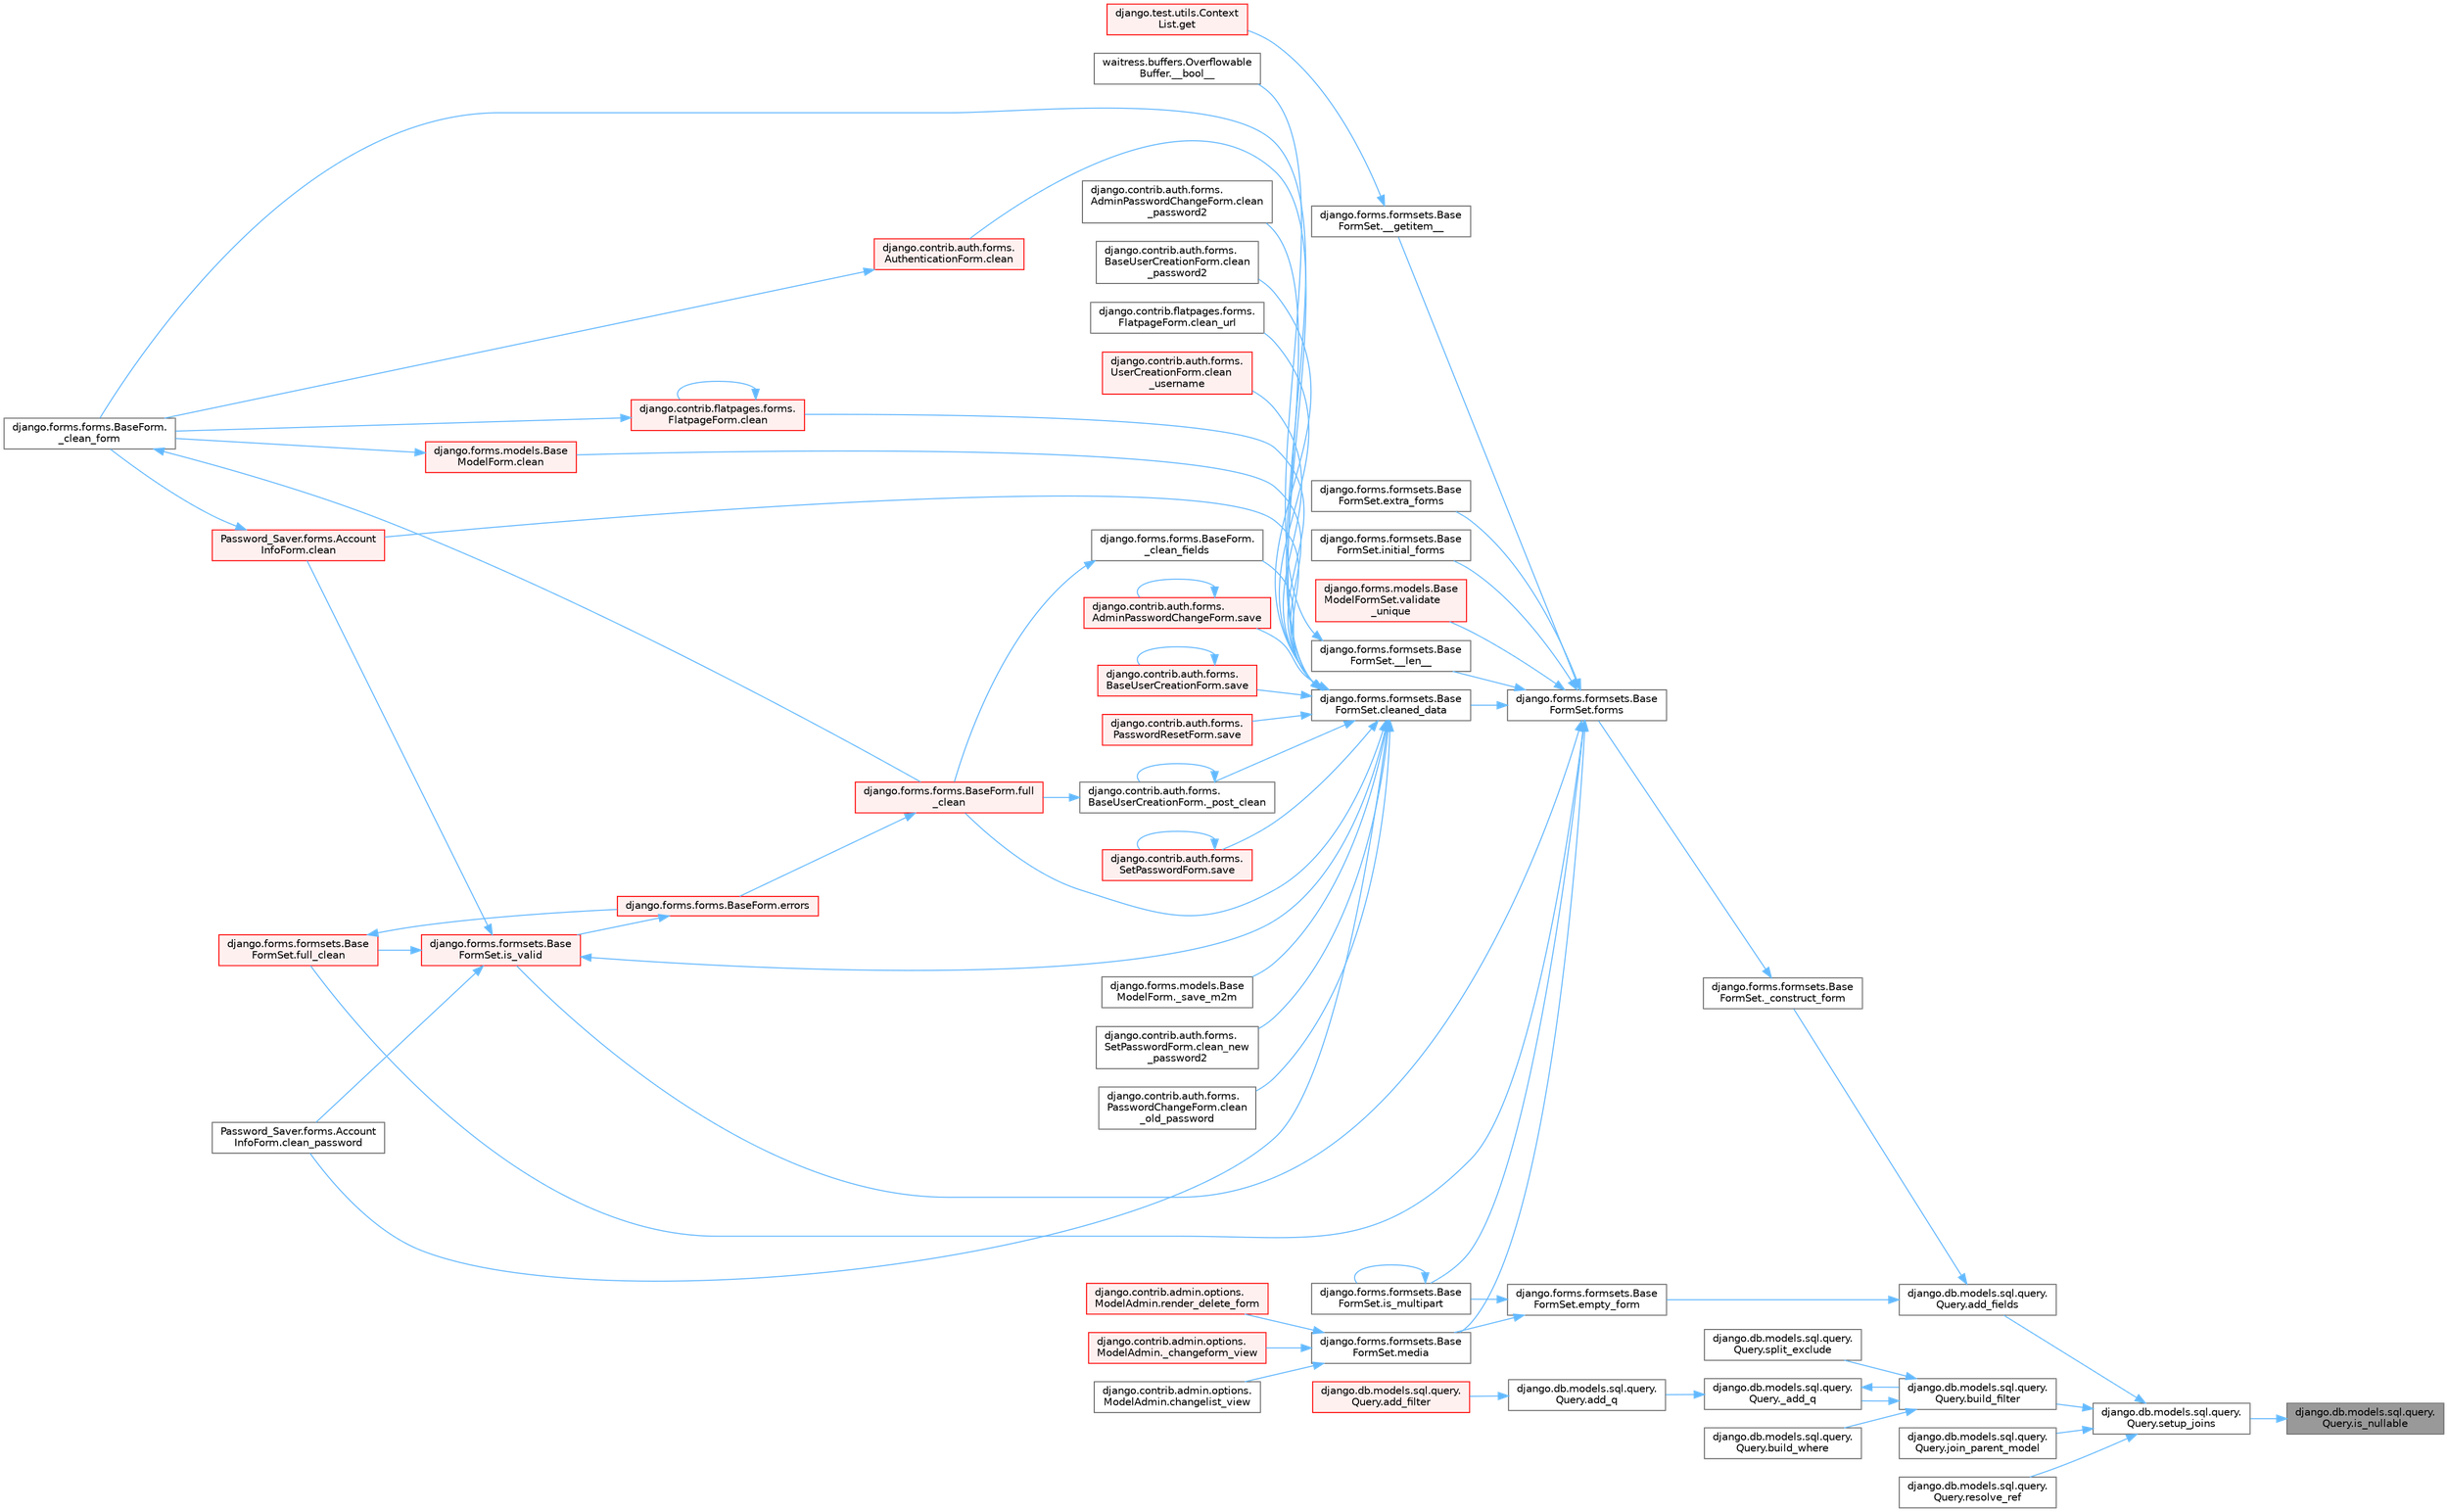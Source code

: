 digraph "django.db.models.sql.query.Query.is_nullable"
{
 // LATEX_PDF_SIZE
  bgcolor="transparent";
  edge [fontname=Helvetica,fontsize=10,labelfontname=Helvetica,labelfontsize=10];
  node [fontname=Helvetica,fontsize=10,shape=box,height=0.2,width=0.4];
  rankdir="RL";
  Node1 [id="Node000001",label="django.db.models.sql.query.\lQuery.is_nullable",height=0.2,width=0.4,color="gray40", fillcolor="grey60", style="filled", fontcolor="black",tooltip=" "];
  Node1 -> Node2 [id="edge1_Node000001_Node000002",dir="back",color="steelblue1",style="solid",tooltip=" "];
  Node2 [id="Node000002",label="django.db.models.sql.query.\lQuery.setup_joins",height=0.2,width=0.4,color="grey40", fillcolor="white", style="filled",URL="$classdjango_1_1db_1_1models_1_1sql_1_1query_1_1_query.html#a086e5083d9aa4b96e72ee6897e8906cd",tooltip=" "];
  Node2 -> Node3 [id="edge2_Node000002_Node000003",dir="back",color="steelblue1",style="solid",tooltip=" "];
  Node3 [id="Node000003",label="django.db.models.sql.query.\lQuery.add_fields",height=0.2,width=0.4,color="grey40", fillcolor="white", style="filled",URL="$classdjango_1_1db_1_1models_1_1sql_1_1query_1_1_query.html#a86b6a93688b1029c5cc8095a6bc8b683",tooltip=" "];
  Node3 -> Node4 [id="edge3_Node000003_Node000004",dir="back",color="steelblue1",style="solid",tooltip=" "];
  Node4 [id="Node000004",label="django.forms.formsets.Base\lFormSet._construct_form",height=0.2,width=0.4,color="grey40", fillcolor="white", style="filled",URL="$classdjango_1_1forms_1_1formsets_1_1_base_form_set.html#a4a92b0779a5f5964325e73f9c8521fe8",tooltip=" "];
  Node4 -> Node5 [id="edge4_Node000004_Node000005",dir="back",color="steelblue1",style="solid",tooltip=" "];
  Node5 [id="Node000005",label="django.forms.formsets.Base\lFormSet.forms",height=0.2,width=0.4,color="grey40", fillcolor="white", style="filled",URL="$classdjango_1_1forms_1_1formsets_1_1_base_form_set.html#a398234150267aa3c6dceaa20a7a507f1",tooltip=" "];
  Node5 -> Node6 [id="edge5_Node000005_Node000006",dir="back",color="steelblue1",style="solid",tooltip=" "];
  Node6 [id="Node000006",label="django.forms.formsets.Base\lFormSet.__getitem__",height=0.2,width=0.4,color="grey40", fillcolor="white", style="filled",URL="$classdjango_1_1forms_1_1formsets_1_1_base_form_set.html#a3ed6460d03a41c30d519e9170d0a17cc",tooltip=" "];
  Node6 -> Node7 [id="edge6_Node000006_Node000007",dir="back",color="steelblue1",style="solid",tooltip=" "];
  Node7 [id="Node000007",label="django.test.utils.Context\lList.get",height=0.2,width=0.4,color="red", fillcolor="#FFF0F0", style="filled",URL="$classdjango_1_1test_1_1utils_1_1_context_list.html#a1797663a8ac92f44dcb9ad281a896842",tooltip=" "];
  Node5 -> Node3175 [id="edge7_Node000005_Node003175",dir="back",color="steelblue1",style="solid",tooltip=" "];
  Node3175 [id="Node003175",label="django.forms.formsets.Base\lFormSet.__len__",height=0.2,width=0.4,color="grey40", fillcolor="white", style="filled",URL="$classdjango_1_1forms_1_1formsets_1_1_base_form_set.html#aa8c1dfbddcb29c04ad7bf814137b3c36",tooltip=" "];
  Node3175 -> Node646 [id="edge8_Node003175_Node000646",dir="back",color="steelblue1",style="solid",tooltip=" "];
  Node646 [id="Node000646",label="waitress.buffers.Overflowable\lBuffer.__bool__",height=0.2,width=0.4,color="grey40", fillcolor="white", style="filled",URL="$classwaitress_1_1buffers_1_1_overflowable_buffer.html#afb6d9eccdeea0e50b91f9281878e017a",tooltip=" "];
  Node5 -> Node1765 [id="edge9_Node000005_Node001765",dir="back",color="steelblue1",style="solid",tooltip=" "];
  Node1765 [id="Node001765",label="django.forms.formsets.Base\lFormSet.cleaned_data",height=0.2,width=0.4,color="grey40", fillcolor="white", style="filled",URL="$classdjango_1_1forms_1_1formsets_1_1_base_form_set.html#ae51d85dd3faa160668adba372c4e87f7",tooltip=" "];
  Node1765 -> Node1766 [id="edge10_Node001765_Node001766",dir="back",color="steelblue1",style="solid",tooltip=" "];
  Node1766 [id="Node001766",label="django.forms.forms.BaseForm.\l_clean_fields",height=0.2,width=0.4,color="grey40", fillcolor="white", style="filled",URL="$classdjango_1_1forms_1_1forms_1_1_base_form.html#a38e014bdeb1b8c2092ec5762f1833d9a",tooltip=" "];
  Node1766 -> Node630 [id="edge11_Node001766_Node000630",dir="back",color="steelblue1",style="solid",tooltip=" "];
  Node630 [id="Node000630",label="django.forms.forms.BaseForm.full\l_clean",height=0.2,width=0.4,color="red", fillcolor="#FFF0F0", style="filled",URL="$classdjango_1_1forms_1_1forms_1_1_base_form.html#a396d2448f658dc84a0f0b473ffaae918",tooltip=" "];
  Node630 -> Node632 [id="edge12_Node000630_Node000632",dir="back",color="steelblue1",style="solid",tooltip=" "];
  Node632 [id="Node000632",label="django.forms.forms.BaseForm.errors",height=0.2,width=0.4,color="red", fillcolor="#FFF0F0", style="filled",URL="$classdjango_1_1forms_1_1forms_1_1_base_form.html#aca47cb75eb6c321d1c429b33eca94d49",tooltip=" "];
  Node632 -> Node1784 [id="edge13_Node000632_Node001784",dir="back",color="steelblue1",style="solid",tooltip=" "];
  Node1784 [id="Node001784",label="django.forms.formsets.Base\lFormSet.is_valid",height=0.2,width=0.4,color="red", fillcolor="#FFF0F0", style="filled",URL="$classdjango_1_1forms_1_1formsets_1_1_base_form_set.html#a713477cfb7c01e723400df62b49c250c",tooltip=" "];
  Node1784 -> Node1763 [id="edge14_Node001784_Node001763",dir="back",color="steelblue1",style="solid",tooltip=" "];
  Node1763 [id="Node001763",label="Password_Saver.forms.Account\lInfoForm.clean",height=0.2,width=0.4,color="red", fillcolor="#FFF0F0", style="filled",URL="$class_password___saver_1_1forms_1_1_account_info_form.html#a89126d6030ebafc64c8aeeb352113c54",tooltip=" "];
  Node1763 -> Node629 [id="edge15_Node001763_Node000629",dir="back",color="steelblue1",style="solid",tooltip=" "];
  Node629 [id="Node000629",label="django.forms.forms.BaseForm.\l_clean_form",height=0.2,width=0.4,color="grey40", fillcolor="white", style="filled",URL="$classdjango_1_1forms_1_1forms_1_1_base_form.html#ae5eed108001c1a75985b75174fe23f1f",tooltip=" "];
  Node629 -> Node630 [id="edge16_Node000629_Node000630",dir="back",color="steelblue1",style="solid",tooltip=" "];
  Node1784 -> Node1764 [id="edge17_Node001784_Node001764",dir="back",color="steelblue1",style="solid",tooltip=" "];
  Node1764 [id="Node001764",label="Password_Saver.forms.Account\lInfoForm.clean_password",height=0.2,width=0.4,color="grey40", fillcolor="white", style="filled",URL="$class_password___saver_1_1forms_1_1_account_info_form.html#a6397d8e90a910bed34ed0ebcf5f74a4e",tooltip=" "];
  Node1784 -> Node1765 [id="edge18_Node001784_Node001765",dir="back",color="steelblue1",style="solid",tooltip=" "];
  Node1784 -> Node1785 [id="edge19_Node001784_Node001785",dir="back",color="steelblue1",style="solid",tooltip=" "];
  Node1785 [id="Node001785",label="django.forms.formsets.Base\lFormSet.full_clean",height=0.2,width=0.4,color="red", fillcolor="#FFF0F0", style="filled",URL="$classdjango_1_1forms_1_1formsets_1_1_base_form_set.html#aa475bdb58853c14bfcd93bd7b494e3b1",tooltip=" "];
  Node1785 -> Node632 [id="edge20_Node001785_Node000632",dir="back",color="steelblue1",style="solid",tooltip=" "];
  Node1765 -> Node629 [id="edge21_Node001765_Node000629",dir="back",color="steelblue1",style="solid",tooltip=" "];
  Node1765 -> Node1767 [id="edge22_Node001765_Node001767",dir="back",color="steelblue1",style="solid",tooltip=" "];
  Node1767 [id="Node001767",label="django.contrib.auth.forms.\lBaseUserCreationForm._post_clean",height=0.2,width=0.4,color="grey40", fillcolor="white", style="filled",URL="$classdjango_1_1contrib_1_1auth_1_1forms_1_1_base_user_creation_form.html#aa7775ca44825f4bfa9262b10a9c0281c",tooltip=" "];
  Node1767 -> Node1767 [id="edge23_Node001767_Node001767",dir="back",color="steelblue1",style="solid",tooltip=" "];
  Node1767 -> Node630 [id="edge24_Node001767_Node000630",dir="back",color="steelblue1",style="solid",tooltip=" "];
  Node1765 -> Node1768 [id="edge25_Node001765_Node001768",dir="back",color="steelblue1",style="solid",tooltip=" "];
  Node1768 [id="Node001768",label="django.forms.models.Base\lModelForm._save_m2m",height=0.2,width=0.4,color="grey40", fillcolor="white", style="filled",URL="$classdjango_1_1forms_1_1models_1_1_base_model_form.html#a8e143465fa5977b65ce53f521fa65067",tooltip=" "];
  Node1765 -> Node670 [id="edge26_Node001765_Node000670",dir="back",color="steelblue1",style="solid",tooltip=" "];
  Node670 [id="Node000670",label="django.contrib.auth.forms.\lAuthenticationForm.clean",height=0.2,width=0.4,color="red", fillcolor="#FFF0F0", style="filled",URL="$classdjango_1_1contrib_1_1auth_1_1forms_1_1_authentication_form.html#a92d28be6696caa8d1b7068eefe81793a",tooltip=" "];
  Node670 -> Node629 [id="edge27_Node000670_Node000629",dir="back",color="steelblue1",style="solid",tooltip=" "];
  Node1765 -> Node1769 [id="edge28_Node001765_Node001769",dir="back",color="steelblue1",style="solid",tooltip=" "];
  Node1769 [id="Node001769",label="django.contrib.flatpages.forms.\lFlatpageForm.clean",height=0.2,width=0.4,color="red", fillcolor="#FFF0F0", style="filled",URL="$classdjango_1_1contrib_1_1flatpages_1_1forms_1_1_flatpage_form.html#a0deb29d4415dbd84c765b5972de07e52",tooltip=" "];
  Node1769 -> Node629 [id="edge29_Node001769_Node000629",dir="back",color="steelblue1",style="solid",tooltip=" "];
  Node1769 -> Node1769 [id="edge30_Node001769_Node001769",dir="back",color="steelblue1",style="solid",tooltip=" "];
  Node1765 -> Node1770 [id="edge31_Node001765_Node001770",dir="back",color="steelblue1",style="solid",tooltip=" "];
  Node1770 [id="Node001770",label="django.forms.models.Base\lModelForm.clean",height=0.2,width=0.4,color="red", fillcolor="#FFF0F0", style="filled",URL="$classdjango_1_1forms_1_1models_1_1_base_model_form.html#a6a374c3b609f402d6566b2ee3ff98672",tooltip=" "];
  Node1770 -> Node629 [id="edge32_Node001770_Node000629",dir="back",color="steelblue1",style="solid",tooltip=" "];
  Node1765 -> Node1763 [id="edge33_Node001765_Node001763",dir="back",color="steelblue1",style="solid",tooltip=" "];
  Node1765 -> Node1771 [id="edge34_Node001765_Node001771",dir="back",color="steelblue1",style="solid",tooltip=" "];
  Node1771 [id="Node001771",label="django.contrib.auth.forms.\lSetPasswordForm.clean_new\l_password2",height=0.2,width=0.4,color="grey40", fillcolor="white", style="filled",URL="$classdjango_1_1contrib_1_1auth_1_1forms_1_1_set_password_form.html#aefb49bddbbf63909718ecac6718b609d",tooltip=" "];
  Node1765 -> Node1772 [id="edge35_Node001765_Node001772",dir="back",color="steelblue1",style="solid",tooltip=" "];
  Node1772 [id="Node001772",label="django.contrib.auth.forms.\lPasswordChangeForm.clean\l_old_password",height=0.2,width=0.4,color="grey40", fillcolor="white", style="filled",URL="$classdjango_1_1contrib_1_1auth_1_1forms_1_1_password_change_form.html#a4d339cd14a321ba76cb6caf226c56d8d",tooltip=" "];
  Node1765 -> Node1764 [id="edge36_Node001765_Node001764",dir="back",color="steelblue1",style="solid",tooltip=" "];
  Node1765 -> Node1773 [id="edge37_Node001765_Node001773",dir="back",color="steelblue1",style="solid",tooltip=" "];
  Node1773 [id="Node001773",label="django.contrib.auth.forms.\lAdminPasswordChangeForm.clean\l_password2",height=0.2,width=0.4,color="grey40", fillcolor="white", style="filled",URL="$classdjango_1_1contrib_1_1auth_1_1forms_1_1_admin_password_change_form.html#a7e2cc7b4982538a54fc20fb155285496",tooltip=" "];
  Node1765 -> Node1774 [id="edge38_Node001765_Node001774",dir="back",color="steelblue1",style="solid",tooltip=" "];
  Node1774 [id="Node001774",label="django.contrib.auth.forms.\lBaseUserCreationForm.clean\l_password2",height=0.2,width=0.4,color="grey40", fillcolor="white", style="filled",URL="$classdjango_1_1contrib_1_1auth_1_1forms_1_1_base_user_creation_form.html#afe0d67cb9bbafa947e8c7ba75e6b8dd2",tooltip=" "];
  Node1765 -> Node1775 [id="edge39_Node001765_Node001775",dir="back",color="steelblue1",style="solid",tooltip=" "];
  Node1775 [id="Node001775",label="django.contrib.flatpages.forms.\lFlatpageForm.clean_url",height=0.2,width=0.4,color="grey40", fillcolor="white", style="filled",URL="$classdjango_1_1contrib_1_1flatpages_1_1forms_1_1_flatpage_form.html#a754fc61d64c13e49b6efd2b81954180c",tooltip=" "];
  Node1765 -> Node1776 [id="edge40_Node001765_Node001776",dir="back",color="steelblue1",style="solid",tooltip=" "];
  Node1776 [id="Node001776",label="django.contrib.auth.forms.\lUserCreationForm.clean\l_username",height=0.2,width=0.4,color="red", fillcolor="#FFF0F0", style="filled",URL="$classdjango_1_1contrib_1_1auth_1_1forms_1_1_user_creation_form.html#ab825a1782c52e0106904118ba584f68d",tooltip=" "];
  Node1765 -> Node630 [id="edge41_Node001765_Node000630",dir="back",color="steelblue1",style="solid",tooltip=" "];
  Node1765 -> Node1780 [id="edge42_Node001765_Node001780",dir="back",color="steelblue1",style="solid",tooltip=" "];
  Node1780 [id="Node001780",label="django.contrib.auth.forms.\lAdminPasswordChangeForm.save",height=0.2,width=0.4,color="red", fillcolor="#FFF0F0", style="filled",URL="$classdjango_1_1contrib_1_1auth_1_1forms_1_1_admin_password_change_form.html#ae15e853bc0c64b8b061876b4987d63fc",tooltip=" "];
  Node1780 -> Node1780 [id="edge43_Node001780_Node001780",dir="back",color="steelblue1",style="solid",tooltip=" "];
  Node1765 -> Node1781 [id="edge44_Node001765_Node001781",dir="back",color="steelblue1",style="solid",tooltip=" "];
  Node1781 [id="Node001781",label="django.contrib.auth.forms.\lBaseUserCreationForm.save",height=0.2,width=0.4,color="red", fillcolor="#FFF0F0", style="filled",URL="$classdjango_1_1contrib_1_1auth_1_1forms_1_1_base_user_creation_form.html#a5375478a3c6ff7c9d6983081bb2e46c0",tooltip=" "];
  Node1781 -> Node1781 [id="edge45_Node001781_Node001781",dir="back",color="steelblue1",style="solid",tooltip=" "];
  Node1765 -> Node1782 [id="edge46_Node001765_Node001782",dir="back",color="steelblue1",style="solid",tooltip=" "];
  Node1782 [id="Node001782",label="django.contrib.auth.forms.\lPasswordResetForm.save",height=0.2,width=0.4,color="red", fillcolor="#FFF0F0", style="filled",URL="$classdjango_1_1contrib_1_1auth_1_1forms_1_1_password_reset_form.html#a08fea86409996b9e4ceb5515c94c15be",tooltip=" "];
  Node1765 -> Node1783 [id="edge47_Node001765_Node001783",dir="back",color="steelblue1",style="solid",tooltip=" "];
  Node1783 [id="Node001783",label="django.contrib.auth.forms.\lSetPasswordForm.save",height=0.2,width=0.4,color="red", fillcolor="#FFF0F0", style="filled",URL="$classdjango_1_1contrib_1_1auth_1_1forms_1_1_set_password_form.html#ac95fe41703972b1012ff86602e2d4896",tooltip=" "];
  Node1783 -> Node1783 [id="edge48_Node001783_Node001783",dir="back",color="steelblue1",style="solid",tooltip=" "];
  Node5 -> Node1918 [id="edge49_Node000005_Node001918",dir="back",color="steelblue1",style="solid",tooltip=" "];
  Node1918 [id="Node001918",label="django.forms.formsets.Base\lFormSet.extra_forms",height=0.2,width=0.4,color="grey40", fillcolor="white", style="filled",URL="$classdjango_1_1forms_1_1formsets_1_1_base_form_set.html#a80e8dd7968259b3ccdfd86ac190c342a",tooltip=" "];
  Node5 -> Node1785 [id="edge50_Node000005_Node001785",dir="back",color="steelblue1",style="solid",tooltip=" "];
  Node5 -> Node1919 [id="edge51_Node000005_Node001919",dir="back",color="steelblue1",style="solid",tooltip=" "];
  Node1919 [id="Node001919",label="django.forms.formsets.Base\lFormSet.initial_forms",height=0.2,width=0.4,color="grey40", fillcolor="white", style="filled",URL="$classdjango_1_1forms_1_1formsets_1_1_base_form_set.html#a36a0e4b12f42f368c74d3a704cc58d03",tooltip=" "];
  Node5 -> Node1891 [id="edge52_Node000005_Node001891",dir="back",color="steelblue1",style="solid",tooltip=" "];
  Node1891 [id="Node001891",label="django.forms.formsets.Base\lFormSet.is_multipart",height=0.2,width=0.4,color="grey40", fillcolor="white", style="filled",URL="$classdjango_1_1forms_1_1formsets_1_1_base_form_set.html#a70cb5455998cfb8556810d3215d617c8",tooltip=" "];
  Node1891 -> Node1891 [id="edge53_Node001891_Node001891",dir="back",color="steelblue1",style="solid",tooltip=" "];
  Node5 -> Node1784 [id="edge54_Node000005_Node001784",dir="back",color="steelblue1",style="solid",tooltip=" "];
  Node5 -> Node1892 [id="edge55_Node000005_Node001892",dir="back",color="steelblue1",style="solid",tooltip=" "];
  Node1892 [id="Node001892",label="django.forms.formsets.Base\lFormSet.media",height=0.2,width=0.4,color="grey40", fillcolor="white", style="filled",URL="$classdjango_1_1forms_1_1formsets_1_1_base_form_set.html#a6f8913e4888f6eb8afa928cf91e9c8f9",tooltip=" "];
  Node1892 -> Node1893 [id="edge56_Node001892_Node001893",dir="back",color="steelblue1",style="solid",tooltip=" "];
  Node1893 [id="Node001893",label="django.contrib.admin.options.\lModelAdmin._changeform_view",height=0.2,width=0.4,color="red", fillcolor="#FFF0F0", style="filled",URL="$classdjango_1_1contrib_1_1admin_1_1options_1_1_model_admin.html#a06082f9f8128d66a16cda8098c673dae",tooltip=" "];
  Node1892 -> Node1897 [id="edge57_Node001892_Node001897",dir="back",color="steelblue1",style="solid",tooltip=" "];
  Node1897 [id="Node001897",label="django.contrib.admin.options.\lModelAdmin.changelist_view",height=0.2,width=0.4,color="grey40", fillcolor="white", style="filled",URL="$classdjango_1_1contrib_1_1admin_1_1options_1_1_model_admin.html#af5f3d8010317ded7325e649561a4d909",tooltip=" "];
  Node1892 -> Node1898 [id="edge58_Node001892_Node001898",dir="back",color="steelblue1",style="solid",tooltip=" "];
  Node1898 [id="Node001898",label="django.contrib.admin.options.\lModelAdmin.render_delete_form",height=0.2,width=0.4,color="red", fillcolor="#FFF0F0", style="filled",URL="$classdjango_1_1contrib_1_1admin_1_1options_1_1_model_admin.html#a027ffc94c0e782bdb539dab9e58d293f",tooltip=" "];
  Node5 -> Node3176 [id="edge59_Node000005_Node003176",dir="back",color="steelblue1",style="solid",tooltip=" "];
  Node3176 [id="Node003176",label="django.forms.models.Base\lModelFormSet.validate\l_unique",height=0.2,width=0.4,color="red", fillcolor="#FFF0F0", style="filled",URL="$classdjango_1_1forms_1_1models_1_1_base_model_form_set.html#a0d01f97a86fd02a126b2fd51d02fd07d",tooltip=" "];
  Node3 -> Node1890 [id="edge60_Node000003_Node001890",dir="back",color="steelblue1",style="solid",tooltip=" "];
  Node1890 [id="Node001890",label="django.forms.formsets.Base\lFormSet.empty_form",height=0.2,width=0.4,color="grey40", fillcolor="white", style="filled",URL="$classdjango_1_1forms_1_1formsets_1_1_base_form_set.html#a69a56ef37f740ee182c119cf62cf42a1",tooltip=" "];
  Node1890 -> Node1891 [id="edge61_Node001890_Node001891",dir="back",color="steelblue1",style="solid",tooltip=" "];
  Node1890 -> Node1892 [id="edge62_Node001890_Node001892",dir="back",color="steelblue1",style="solid",tooltip=" "];
  Node2 -> Node2954 [id="edge63_Node000002_Node002954",dir="back",color="steelblue1",style="solid",tooltip=" "];
  Node2954 [id="Node002954",label="django.db.models.sql.query.\lQuery.build_filter",height=0.2,width=0.4,color="grey40", fillcolor="white", style="filled",URL="$classdjango_1_1db_1_1models_1_1sql_1_1query_1_1_query.html#a410421a0cb9cd386f5ea3fa1ee5093b8",tooltip=" "];
  Node2954 -> Node2955 [id="edge64_Node002954_Node002955",dir="back",color="steelblue1",style="solid",tooltip=" "];
  Node2955 [id="Node002955",label="django.db.models.sql.query.\lQuery._add_q",height=0.2,width=0.4,color="grey40", fillcolor="white", style="filled",URL="$classdjango_1_1db_1_1models_1_1sql_1_1query_1_1_query.html#acba7359355d8a1af947713e9b7c495cd",tooltip=" "];
  Node2955 -> Node2956 [id="edge65_Node002955_Node002956",dir="back",color="steelblue1",style="solid",tooltip=" "];
  Node2956 [id="Node002956",label="django.db.models.sql.query.\lQuery.add_q",height=0.2,width=0.4,color="grey40", fillcolor="white", style="filled",URL="$classdjango_1_1db_1_1models_1_1sql_1_1query_1_1_query.html#a9f2dddd1286ef7cf8474710013e6f9d1",tooltip=" "];
  Node2956 -> Node2957 [id="edge66_Node002956_Node002957",dir="back",color="steelblue1",style="solid",tooltip=" "];
  Node2957 [id="Node002957",label="django.db.models.sql.query.\lQuery.add_filter",height=0.2,width=0.4,color="red", fillcolor="#FFF0F0", style="filled",URL="$classdjango_1_1db_1_1models_1_1sql_1_1query_1_1_query.html#a6cf5b85a93ad91f593a800a05cfe44a8",tooltip=" "];
  Node2955 -> Node2954 [id="edge67_Node002955_Node002954",dir="back",color="steelblue1",style="solid",tooltip=" "];
  Node2954 -> Node2959 [id="edge68_Node002954_Node002959",dir="back",color="steelblue1",style="solid",tooltip=" "];
  Node2959 [id="Node002959",label="django.db.models.sql.query.\lQuery.build_where",height=0.2,width=0.4,color="grey40", fillcolor="white", style="filled",URL="$classdjango_1_1db_1_1models_1_1sql_1_1query_1_1_query.html#a6cd85209a22990051ee2353e5a7908ae",tooltip=" "];
  Node2954 -> Node2960 [id="edge69_Node002954_Node002960",dir="back",color="steelblue1",style="solid",tooltip=" "];
  Node2960 [id="Node002960",label="django.db.models.sql.query.\lQuery.split_exclude",height=0.2,width=0.4,color="grey40", fillcolor="white", style="filled",URL="$classdjango_1_1db_1_1models_1_1sql_1_1query_1_1_query.html#a383a0ff8738498cdb5394e3f04e3a00d",tooltip=" "];
  Node2 -> Node3178 [id="edge70_Node000002_Node003178",dir="back",color="steelblue1",style="solid",tooltip=" "];
  Node3178 [id="Node003178",label="django.db.models.sql.query.\lQuery.join_parent_model",height=0.2,width=0.4,color="grey40", fillcolor="white", style="filled",URL="$classdjango_1_1db_1_1models_1_1sql_1_1query_1_1_query.html#a847f9a68370e4bce573809f03d212e57",tooltip=" "];
  Node2 -> Node2961 [id="edge71_Node000002_Node002961",dir="back",color="steelblue1",style="solid",tooltip=" "];
  Node2961 [id="Node002961",label="django.db.models.sql.query.\lQuery.resolve_ref",height=0.2,width=0.4,color="grey40", fillcolor="white", style="filled",URL="$classdjango_1_1db_1_1models_1_1sql_1_1query_1_1_query.html#a04a08b4294679286562aa85841af46d6",tooltip=" "];
}
